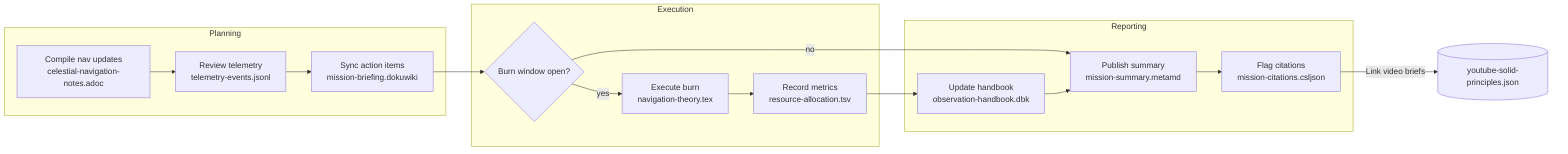 graph LR
  subgraph Planning
    PL1[Compile nav updates<br/>celestial-navigation-notes.adoc]
    PL2[Review telemetry<br/>telemetry-events.jsonl]
    PL3[Sync action items<br/>mission-briefing.dokuwiki]
  end

  subgraph Execution
    EX1{Burn window open?}
    EX2[Execute burn<br/>navigation-theory.tex]
    EX3[Record metrics<br/>resource-allocation.tsv]
  end

  subgraph Reporting
    RP1[Update handbook<br/>observation-handbook.dbk]
    RP2[Publish summary<br/>mission-summary.metamd]
    RP3[Flag citations<br/>mission-citations.csljson]
  end

  PL1 --> PL2 --> PL3 --> EX1
  EX1 -- yes --> EX2 --> EX3 --> RP1
  EX1 -- no --> RP2
  RP1 --> RP2 --> RP3
  RP3 -->|Link video briefs| youtubeSolidPrinciples[(youtube-solid-principles.json)]